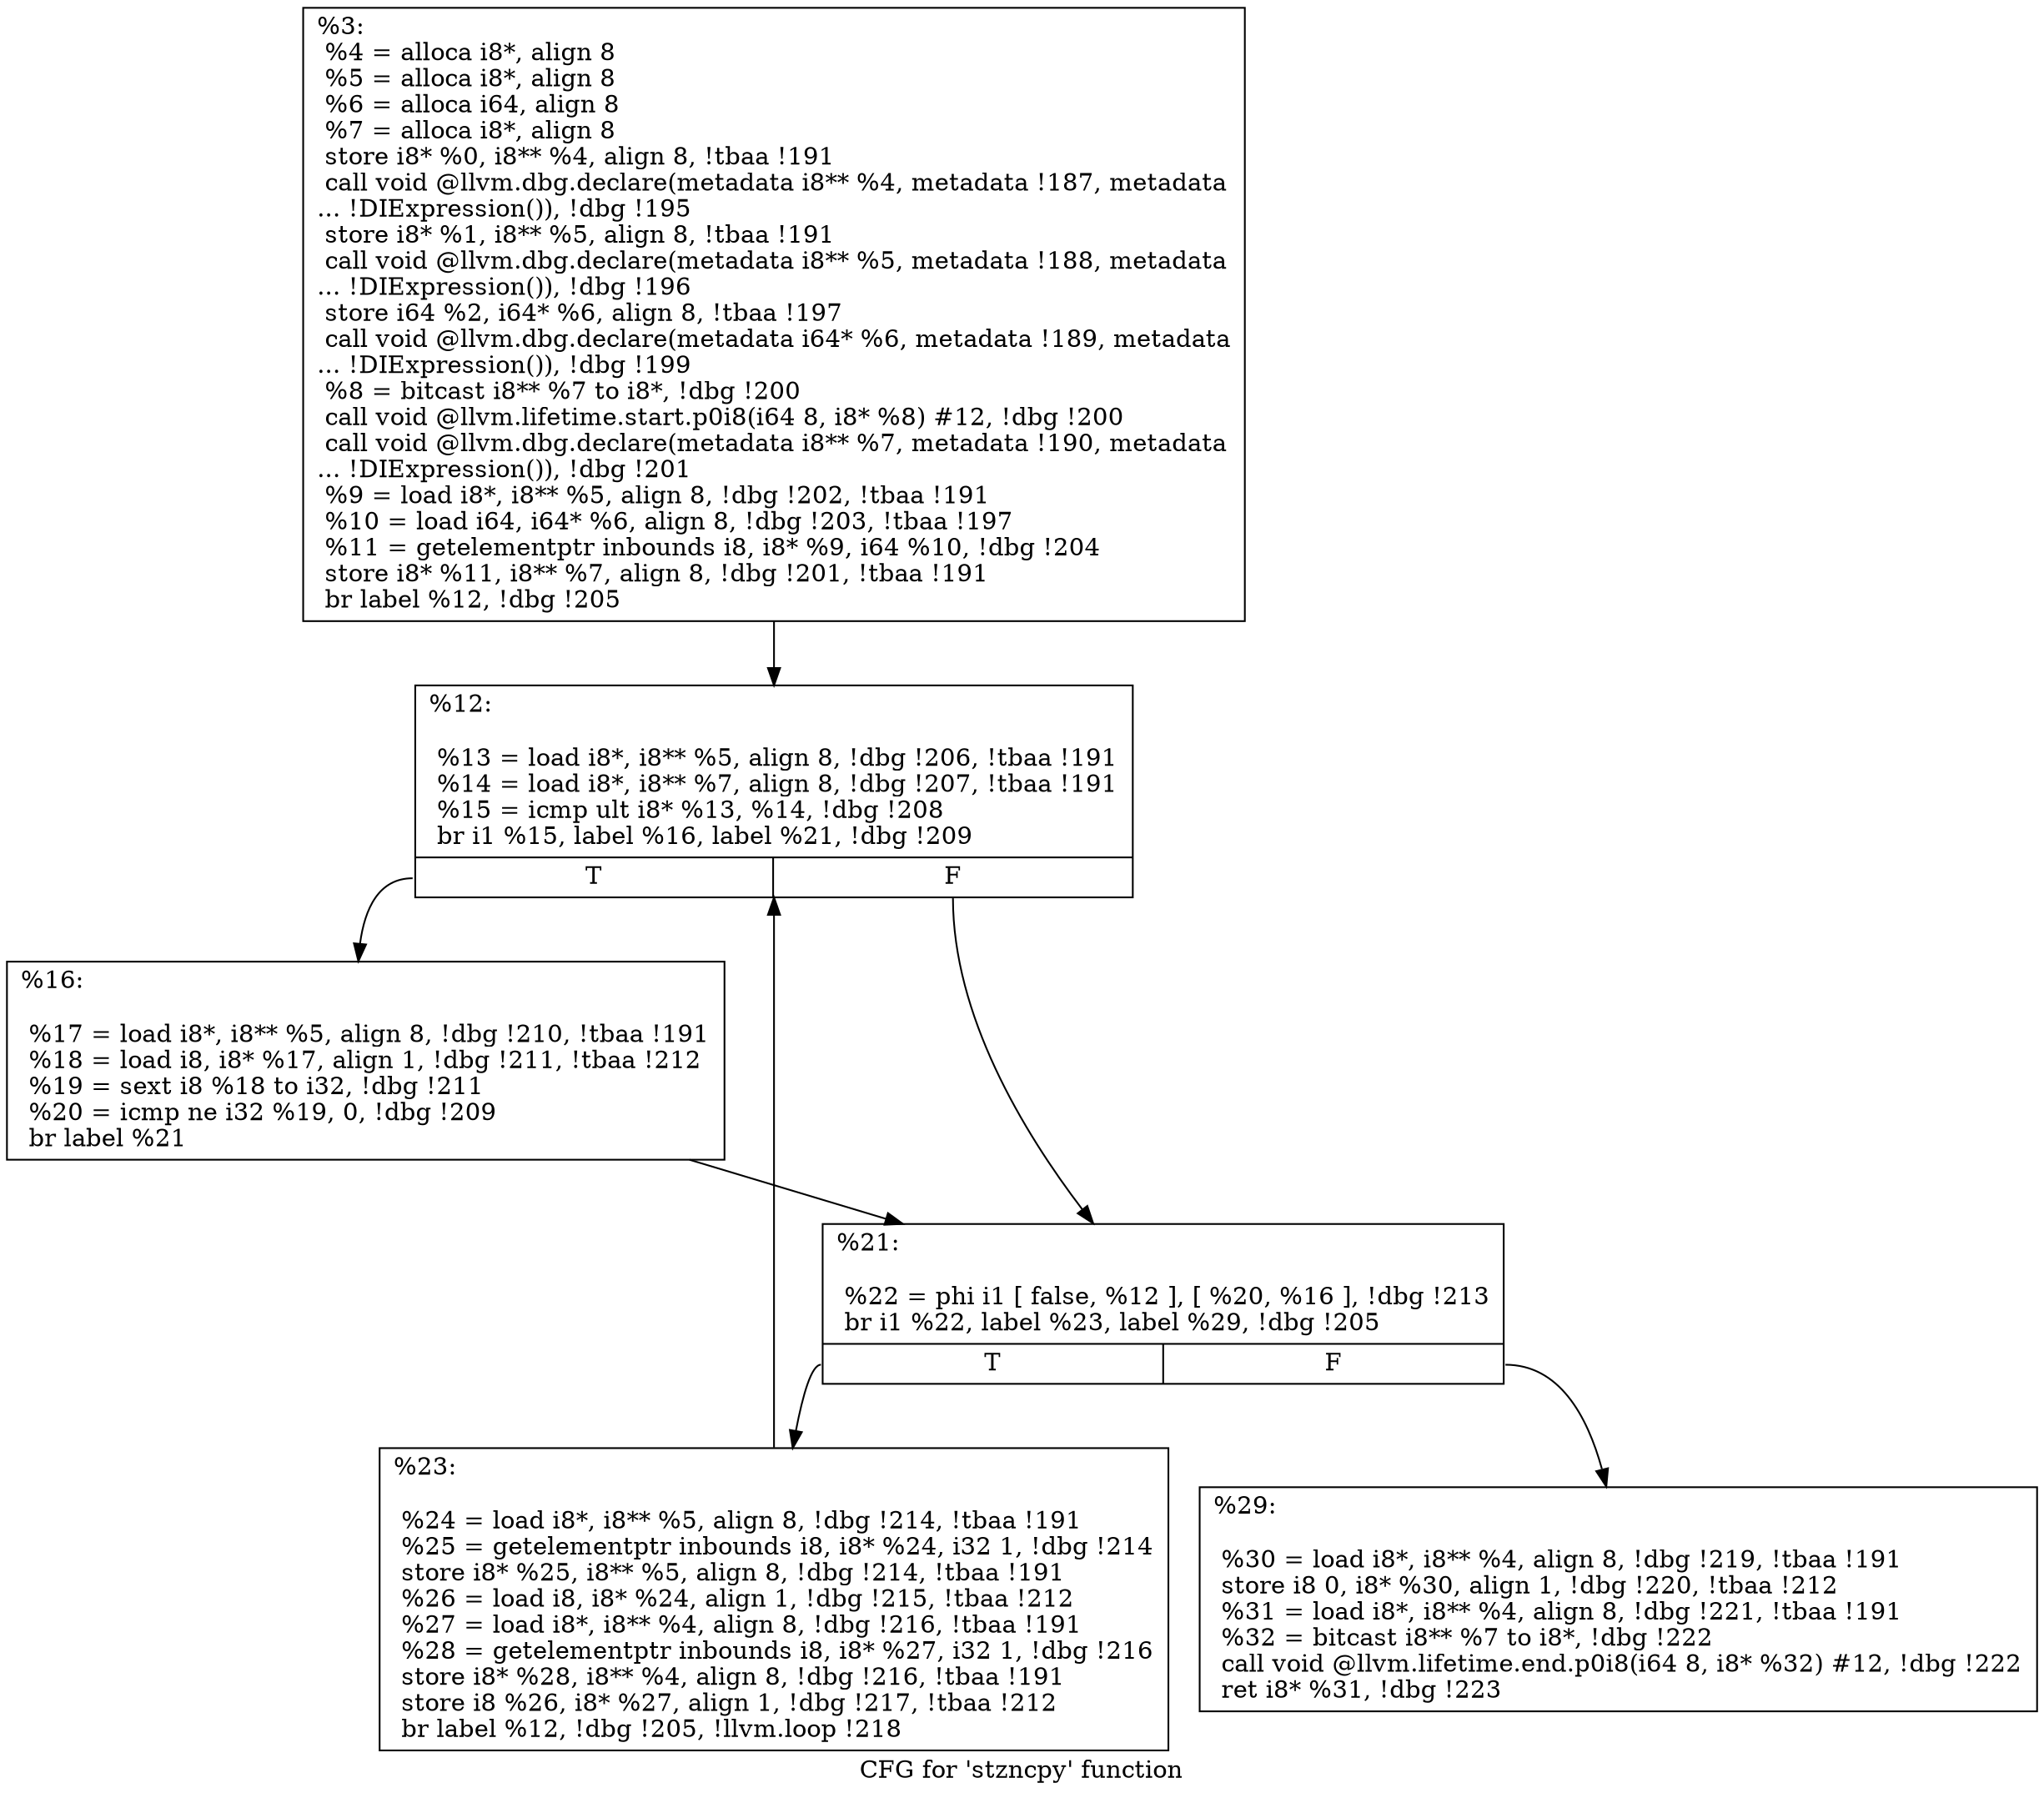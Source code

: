 digraph "CFG for 'stzncpy' function" {
	label="CFG for 'stzncpy' function";

	Node0xb87c00 [shape=record,label="{%3:\l  %4 = alloca i8*, align 8\l  %5 = alloca i8*, align 8\l  %6 = alloca i64, align 8\l  %7 = alloca i8*, align 8\l  store i8* %0, i8** %4, align 8, !tbaa !191\l  call void @llvm.dbg.declare(metadata i8** %4, metadata !187, metadata\l... !DIExpression()), !dbg !195\l  store i8* %1, i8** %5, align 8, !tbaa !191\l  call void @llvm.dbg.declare(metadata i8** %5, metadata !188, metadata\l... !DIExpression()), !dbg !196\l  store i64 %2, i64* %6, align 8, !tbaa !197\l  call void @llvm.dbg.declare(metadata i64* %6, metadata !189, metadata\l... !DIExpression()), !dbg !199\l  %8 = bitcast i8** %7 to i8*, !dbg !200\l  call void @llvm.lifetime.start.p0i8(i64 8, i8* %8) #12, !dbg !200\l  call void @llvm.dbg.declare(metadata i8** %7, metadata !190, metadata\l... !DIExpression()), !dbg !201\l  %9 = load i8*, i8** %5, align 8, !dbg !202, !tbaa !191\l  %10 = load i64, i64* %6, align 8, !dbg !203, !tbaa !197\l  %11 = getelementptr inbounds i8, i8* %9, i64 %10, !dbg !204\l  store i8* %11, i8** %7, align 8, !dbg !201, !tbaa !191\l  br label %12, !dbg !205\l}"];
	Node0xb87c00 -> Node0xba7e60;
	Node0xba7e60 [shape=record,label="{%12:\l\l  %13 = load i8*, i8** %5, align 8, !dbg !206, !tbaa !191\l  %14 = load i8*, i8** %7, align 8, !dbg !207, !tbaa !191\l  %15 = icmp ult i8* %13, %14, !dbg !208\l  br i1 %15, label %16, label %21, !dbg !209\l|{<s0>T|<s1>F}}"];
	Node0xba7e60:s0 -> Node0xba7eb0;
	Node0xba7e60:s1 -> Node0xba7f00;
	Node0xba7eb0 [shape=record,label="{%16:\l\l  %17 = load i8*, i8** %5, align 8, !dbg !210, !tbaa !191\l  %18 = load i8, i8* %17, align 1, !dbg !211, !tbaa !212\l  %19 = sext i8 %18 to i32, !dbg !211\l  %20 = icmp ne i32 %19, 0, !dbg !209\l  br label %21\l}"];
	Node0xba7eb0 -> Node0xba7f00;
	Node0xba7f00 [shape=record,label="{%21:\l\l  %22 = phi i1 [ false, %12 ], [ %20, %16 ], !dbg !213\l  br i1 %22, label %23, label %29, !dbg !205\l|{<s0>T|<s1>F}}"];
	Node0xba7f00:s0 -> Node0xba7f50;
	Node0xba7f00:s1 -> Node0xba7fa0;
	Node0xba7f50 [shape=record,label="{%23:\l\l  %24 = load i8*, i8** %5, align 8, !dbg !214, !tbaa !191\l  %25 = getelementptr inbounds i8, i8* %24, i32 1, !dbg !214\l  store i8* %25, i8** %5, align 8, !dbg !214, !tbaa !191\l  %26 = load i8, i8* %24, align 1, !dbg !215, !tbaa !212\l  %27 = load i8*, i8** %4, align 8, !dbg !216, !tbaa !191\l  %28 = getelementptr inbounds i8, i8* %27, i32 1, !dbg !216\l  store i8* %28, i8** %4, align 8, !dbg !216, !tbaa !191\l  store i8 %26, i8* %27, align 1, !dbg !217, !tbaa !212\l  br label %12, !dbg !205, !llvm.loop !218\l}"];
	Node0xba7f50 -> Node0xba7e60;
	Node0xba7fa0 [shape=record,label="{%29:\l\l  %30 = load i8*, i8** %4, align 8, !dbg !219, !tbaa !191\l  store i8 0, i8* %30, align 1, !dbg !220, !tbaa !212\l  %31 = load i8*, i8** %4, align 8, !dbg !221, !tbaa !191\l  %32 = bitcast i8** %7 to i8*, !dbg !222\l  call void @llvm.lifetime.end.p0i8(i64 8, i8* %32) #12, !dbg !222\l  ret i8* %31, !dbg !223\l}"];
}
